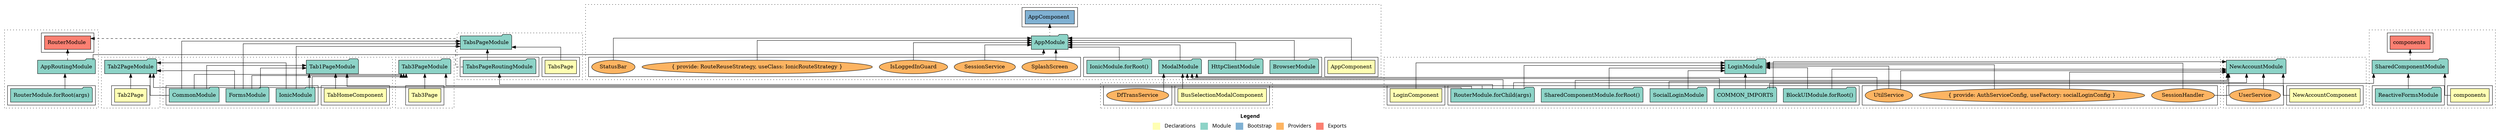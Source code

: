 digraph dependencies { node [shape="rect", style="filled", colorscheme=set312]; ranksep=0.4; compound=false; remincross=true; splines=true; splines=ortho; rankdir=LR; rankdir=TB; rankdir=BT; label=<<table BORDER="0"> <tr> <td colspan="5" align="center"><b>Legend</b></td> </tr> <tr> <td> <table BORDER="0"> <tr> <td bgcolor="#ffffb3" width="20"></td> <td>  Declarations</td> </tr> </table> </td> <td> <table BORDER="0"> <tr> <td bgcolor="#8dd3c7" width="20"></td> <td>  Module</td> </tr> </table> </td> <td> <table BORDER="0"> <tr> <td bgcolor="#80b1d3" width="20"></td> <td>  Bootstrap</td> </tr> </table> </td> <td> <table BORDER="0"> <tr> <td bgcolor="#fdb462" width="20"></td> <td>  Providers</td> </tr> </table> </td> <td> <table BORDER="0"> <tr> <td bgcolor="#fb8072" width="20"></td> <td>  Exports</td> </tr> </table> </td> </tr></table>>; ratio=compress; fontname="sans-serif";  subgraph "cluster_AppRoutingModule" { label=""; style="dotted";node [shape="folder", fillcolor=1]; subgraph cluster_AppRoutingModule_declarations { style="solid";node [style="filled", shape="rect"]; }    subgraph cluster_AppRoutingModule_imports { style="solid"; node [style="filled", fillcolor=1, shape="rect"];    "RouterModule.forRoot(args)" [label="RouterModule.forRoot(args)", shape="folder"];   }    "RouterModule.forRoot(args)" -> "AppRoutingModule" [lhead="cluster_AppRoutingModule", ltail="cluster_AppRoutingModule_imports"];     subgraph cluster_AppRoutingModule_exports { style="solid";node [style="filled", fillcolor=4, shape="rect"];"RouterModule " [label="RouterModule ", shape="rect"]}  "AppRoutingModule" -> "RouterModule " [style="dashed", ltail="cluster_AppRoutingModule" lhead="cluster_AppRoutingModule_exports"];    subgraph cluster_AppRoutingModule_bootstrap { style="solid"; node [style="filled", fillcolor=5, shape="rect"];  }    subgraph cluster_AppRoutingModule_providers { style="solid"; node [style="filled", fillcolor=6, shape="rect"];   }     }  subgraph "cluster_AppModule" { label=""; style="dotted";node [shape="folder", fillcolor=1]; subgraph cluster_AppModule_declarations { style="solid";node [style="filled", shape="rect"]; node [fillcolor=2]; "AppComponent"; }  "AppComponent" -> "AppModule" [style="solid", lhead="cluster_AppModule" ltail="cluster_AppModule_declarations"]; subgraph "cluster_AppModule_AppComponent_providers" { style="solid";  }    subgraph cluster_AppModule_imports { style="solid"; node [style="filled", fillcolor=1, shape="rect"];    "BrowserModule" [label="BrowserModule", shape="folder"];    "AppRoutingModule" [label="AppRoutingModule", shape="folder"];    "HttpClientModule" [label="HttpClientModule", shape="folder"];    "ModalModule" [label="ModalModule", shape="folder"];    "IonicModule.forRoot()" [label="IonicModule.forRoot()", shape="folder"];   }    "BrowserModule" -> "AppModule" [lhead="cluster_AppModule", ltail="cluster_AppModule_imports"];    "AppRoutingModule" -> "AppModule" [lhead="cluster_AppModule", ltail="cluster_AppModule_imports"];    "HttpClientModule" -> "AppModule" [lhead="cluster_AppModule", ltail="cluster_AppModule_imports"];    "ModalModule" -> "AppModule" [lhead="cluster_AppModule", ltail="cluster_AppModule_imports"];    "IonicModule.forRoot()" -> "AppModule" [lhead="cluster_AppModule", ltail="cluster_AppModule_imports"];     subgraph cluster_AppModule_exports { style="solid";node [style="filled", fillcolor=4, shape="rect"];}    subgraph cluster_AppModule_bootstrap { style="solid"; node [style="filled", fillcolor=5, shape="rect"];  "AppComponent " [label="AppComponent ", shape="rect"]  }  "AppModule" -> "AppComponent " [style="dotted", lhead="cluster_AppModule_bootstrap" ltail="cluster_AppModule"];    subgraph cluster_AppModule_providers { style="solid"; node [style="filled", fillcolor=6, shape="rect"];    "StatusBar" [label="StatusBar", shape="oval"];    "SplashScreen" [label="SplashScreen", shape="oval"];    "SessionService" [label="SessionService", shape="oval"];    "IsLoggedInGuard" [label="IsLoggedInGuard", shape="oval"];    "{ provide: RouteReuseStrategy, useClass: IonicRouteStrategy }" [label="{ provide: RouteReuseStrategy, useClass: IonicRouteStrategy }", shape="oval"];   }    "StatusBar" -> "AppModule" [lhead="cluster_AppModule", ltail="cluster_AppModule_providers"];    "SplashScreen" -> "AppModule" [lhead="cluster_AppModule", ltail="cluster_AppModule_providers"];    "SessionService" -> "AppModule" [lhead="cluster_AppModule", ltail="cluster_AppModule_providers"];    "IsLoggedInGuard" -> "AppModule" [lhead="cluster_AppModule", ltail="cluster_AppModule_providers"];    "{ provide: RouteReuseStrategy, useClass: IonicRouteStrategy }" -> "AppModule" [lhead="cluster_AppModule", ltail="cluster_AppModule_providers"];     }  subgraph "cluster_LoginModule" { label=""; style="dotted";node [shape="folder", fillcolor=1]; subgraph cluster_LoginModule_declarations { style="solid";node [style="filled", shape="rect"]; node [fillcolor=2]; "LoginComponent"; }  "LoginComponent" -> "LoginModule" [style="solid", lhead="cluster_LoginModule" ltail="cluster_LoginModule_declarations"]; subgraph "cluster_LoginModule_LoginComponent_providers" { style="solid";  }    subgraph cluster_LoginModule_imports { style="solid"; node [style="filled", fillcolor=1, shape="rect"];    "COMMON_IMPORTS" [label="COMMON_IMPORTS", shape="folder"];    "SocialLoginModule" [label="SocialLoginModule", shape="folder"];    "BlockUIModule.forRoot()" [label="BlockUIModule.forRoot()", shape="folder"];    "SharedComponentModule.forRoot()" [label="SharedComponentModule.forRoot()", shape="folder"];    "RouterModule.forChild(args)" [label="RouterModule.forChild(args)", shape="folder"];   }    "COMMON_IMPORTS" -> "LoginModule" [lhead="cluster_LoginModule", ltail="cluster_LoginModule_imports"];    "SocialLoginModule" -> "LoginModule" [lhead="cluster_LoginModule", ltail="cluster_LoginModule_imports"];    "BlockUIModule.forRoot()" -> "LoginModule" [lhead="cluster_LoginModule", ltail="cluster_LoginModule_imports"];    "SharedComponentModule.forRoot()" -> "LoginModule" [lhead="cluster_LoginModule", ltail="cluster_LoginModule_imports"];    "RouterModule.forChild(args)" -> "LoginModule" [lhead="cluster_LoginModule", ltail="cluster_LoginModule_imports"];     subgraph cluster_LoginModule_exports { style="solid";node [style="filled", fillcolor=4, shape="rect"];}    subgraph cluster_LoginModule_bootstrap { style="solid"; node [style="filled", fillcolor=5, shape="rect"];  }    subgraph cluster_LoginModule_providers { style="solid"; node [style="filled", fillcolor=6, shape="rect"];    "UtilService" [label="UtilService", shape="oval"];    "SessionHandler" [label="SessionHandler", shape="oval"];    "{ provide: AuthServiceConfig, useFactory: socialLoginConfig }" [label="{ provide: AuthServiceConfig, useFactory: socialLoginConfig }", shape="oval"];   }    "UtilService" -> "LoginModule" [lhead="cluster_LoginModule", ltail="cluster_LoginModule_providers"];    "SessionHandler" -> "LoginModule" [lhead="cluster_LoginModule", ltail="cluster_LoginModule_providers"];    "{ provide: AuthServiceConfig, useFactory: socialLoginConfig }" -> "LoginModule" [lhead="cluster_LoginModule", ltail="cluster_LoginModule_providers"];     }  subgraph "cluster_ModalModule" { label=""; style="dotted";node [shape="folder", fillcolor=1]; subgraph cluster_ModalModule_declarations { style="solid";node [style="filled", shape="rect"]; node [fillcolor=2]; "BusSelectionModalComponent"; }  "BusSelectionModalComponent" -> "ModalModule" [style="solid", lhead="cluster_ModalModule" ltail="cluster_ModalModule_declarations"]; subgraph "cluster_ModalModule_BusSelectionModalComponent_providers" { style="solid";  }    subgraph cluster_ModalModule_imports { style="solid"; node [style="filled", fillcolor=1, shape="rect"];    "COMMON_IMPORTS" [label="COMMON_IMPORTS", shape="folder"];    "RouterModule.forChild(args)" [label="RouterModule.forChild(args)", shape="folder"];   }    "COMMON_IMPORTS" -> "ModalModule" [lhead="cluster_ModalModule", ltail="cluster_ModalModule_imports"];    "RouterModule.forChild(args)" -> "ModalModule" [lhead="cluster_ModalModule", ltail="cluster_ModalModule_imports"];     subgraph cluster_ModalModule_exports { style="solid";node [style="filled", fillcolor=4, shape="rect"];}    subgraph cluster_ModalModule_bootstrap { style="solid"; node [style="filled", fillcolor=5, shape="rect"];  }    subgraph cluster_ModalModule_providers { style="solid"; node [style="filled", fillcolor=6, shape="rect"];    "DfTransService" [label="DfTransService", shape="oval"];    "UtilService" [label="UtilService", shape="oval"];   }    "DfTransService" -> "ModalModule" [lhead="cluster_ModalModule", ltail="cluster_ModalModule_providers"];    "UtilService" -> "ModalModule" [lhead="cluster_ModalModule", ltail="cluster_ModalModule_providers"];     }  subgraph "cluster_NewAccountModule" { label=""; style="dotted";node [shape="folder", fillcolor=1]; subgraph cluster_NewAccountModule_declarations { style="solid";node [style="filled", shape="rect"]; node [fillcolor=2]; "NewAccountComponent"; }  "NewAccountComponent" -> "NewAccountModule" [style="solid", lhead="cluster_NewAccountModule" ltail="cluster_NewAccountModule_declarations"]; subgraph "cluster_NewAccountModule_NewAccountComponent_providers" { style="solid";  }    subgraph cluster_NewAccountModule_imports { style="solid"; node [style="filled", fillcolor=1, shape="rect"];    "COMMON_IMPORTS" [label="COMMON_IMPORTS", shape="folder"];    "SocialLoginModule" [label="SocialLoginModule", shape="folder"];    "BlockUIModule.forRoot()" [label="BlockUIModule.forRoot()", shape="folder"];    "SharedComponentModule.forRoot()" [label="SharedComponentModule.forRoot()", shape="folder"];    "RouterModule.forChild(args)" [label="RouterModule.forChild(args)", shape="folder"];   }    "COMMON_IMPORTS" -> "NewAccountModule" [lhead="cluster_NewAccountModule", ltail="cluster_NewAccountModule_imports"];    "SocialLoginModule" -> "NewAccountModule" [lhead="cluster_NewAccountModule", ltail="cluster_NewAccountModule_imports"];    "BlockUIModule.forRoot()" -> "NewAccountModule" [lhead="cluster_NewAccountModule", ltail="cluster_NewAccountModule_imports"];    "SharedComponentModule.forRoot()" -> "NewAccountModule" [lhead="cluster_NewAccountModule", ltail="cluster_NewAccountModule_imports"];    "RouterModule.forChild(args)" -> "NewAccountModule" [lhead="cluster_NewAccountModule", ltail="cluster_NewAccountModule_imports"];     subgraph cluster_NewAccountModule_exports { style="solid";node [style="filled", fillcolor=4, shape="rect"];}    subgraph cluster_NewAccountModule_bootstrap { style="solid"; node [style="filled", fillcolor=5, shape="rect"];  }    subgraph cluster_NewAccountModule_providers { style="solid"; node [style="filled", fillcolor=6, shape="rect"];    "UserService" [label="UserService", shape="oval"];    "UtilService" [label="UtilService", shape="oval"];    "SessionHandler" [label="SessionHandler", shape="oval"];    "{ provide: AuthServiceConfig, useFactory: socialLoginConfig }" [label="{ provide: AuthServiceConfig, useFactory: socialLoginConfig }", shape="oval"];   }    "UserService" -> "NewAccountModule" [lhead="cluster_NewAccountModule", ltail="cluster_NewAccountModule_providers"];    "UtilService" -> "NewAccountModule" [lhead="cluster_NewAccountModule", ltail="cluster_NewAccountModule_providers"];    "SessionHandler" -> "NewAccountModule" [lhead="cluster_NewAccountModule", ltail="cluster_NewAccountModule_providers"];    "{ provide: AuthServiceConfig, useFactory: socialLoginConfig }" -> "NewAccountModule" [lhead="cluster_NewAccountModule", ltail="cluster_NewAccountModule_providers"];     }  subgraph "cluster_Tab1PageModule" { label=""; style="dotted";node [shape="folder", fillcolor=1]; subgraph cluster_Tab1PageModule_declarations { style="solid";node [style="filled", shape="rect"]; node [fillcolor=2]; "TabHomeComponent"; }  "TabHomeComponent" -> "Tab1PageModule" [style="solid", lhead="cluster_Tab1PageModule" ltail="cluster_Tab1PageModule_declarations"]; subgraph "cluster_Tab1PageModule_Tab1Page_providers" { style="solid";  }    subgraph cluster_Tab1PageModule_imports { style="solid"; node [style="filled", fillcolor=1, shape="rect"];    "IonicModule" [label="IonicModule", shape="folder"];    "CommonModule" [label="CommonModule", shape="folder"];    "FormsModule" [label="FormsModule", shape="folder"];    "RouterModule.forChild(args)" [label="RouterModule.forChild(args)", shape="folder"];   }    "IonicModule" -> "Tab1PageModule" [lhead="cluster_Tab1PageModule", ltail="cluster_Tab1PageModule_imports"];    "CommonModule" -> "Tab1PageModule" [lhead="cluster_Tab1PageModule", ltail="cluster_Tab1PageModule_imports"];    "FormsModule" -> "Tab1PageModule" [lhead="cluster_Tab1PageModule", ltail="cluster_Tab1PageModule_imports"];    "RouterModule.forChild(args)" -> "Tab1PageModule" [lhead="cluster_Tab1PageModule", ltail="cluster_Tab1PageModule_imports"];     subgraph cluster_Tab1PageModule_exports { style="solid";node [style="filled", fillcolor=4, shape="rect"];}    subgraph cluster_Tab1PageModule_bootstrap { style="solid"; node [style="filled", fillcolor=5, shape="rect"];  }    subgraph cluster_Tab1PageModule_providers { style="solid"; node [style="filled", fillcolor=6, shape="rect"];   }     }  subgraph "cluster_Tab2PageModule" { label=""; style="dotted";node [shape="folder", fillcolor=1]; subgraph cluster_Tab2PageModule_declarations { style="solid";node [style="filled", shape="rect"]; node [fillcolor=2]; "Tab2Page"; }  "Tab2Page" -> "Tab2PageModule" [style="solid", lhead="cluster_Tab2PageModule" ltail="cluster_Tab2PageModule_declarations"]; subgraph "cluster_Tab2PageModule_Tab2Page_providers" { style="solid";  }    subgraph cluster_Tab2PageModule_imports { style="solid"; node [style="filled", fillcolor=1, shape="rect"];    "IonicModule" [label="IonicModule", shape="folder"];    "CommonModule" [label="CommonModule", shape="folder"];    "FormsModule" [label="FormsModule", shape="folder"];    "RouterModule.forChild(args)" [label="RouterModule.forChild(args)", shape="folder"];   }    "IonicModule" -> "Tab2PageModule" [lhead="cluster_Tab2PageModule", ltail="cluster_Tab2PageModule_imports"];    "CommonModule" -> "Tab2PageModule" [lhead="cluster_Tab2PageModule", ltail="cluster_Tab2PageModule_imports"];    "FormsModule" -> "Tab2PageModule" [lhead="cluster_Tab2PageModule", ltail="cluster_Tab2PageModule_imports"];    "RouterModule.forChild(args)" -> "Tab2PageModule" [lhead="cluster_Tab2PageModule", ltail="cluster_Tab2PageModule_imports"];     subgraph cluster_Tab2PageModule_exports { style="solid";node [style="filled", fillcolor=4, shape="rect"];}    subgraph cluster_Tab2PageModule_bootstrap { style="solid"; node [style="filled", fillcolor=5, shape="rect"];  }    subgraph cluster_Tab2PageModule_providers { style="solid"; node [style="filled", fillcolor=6, shape="rect"];   }     }  subgraph "cluster_Tab3PageModule" { label=""; style="dotted";node [shape="folder", fillcolor=1]; subgraph cluster_Tab3PageModule_declarations { style="solid";node [style="filled", shape="rect"]; node [fillcolor=2]; "Tab3Page"; }  "Tab3Page" -> "Tab3PageModule" [style="solid", lhead="cluster_Tab3PageModule" ltail="cluster_Tab3PageModule_declarations"]; subgraph "cluster_Tab3PageModule_Tab3Page_providers" { style="solid";  }    subgraph cluster_Tab3PageModule_imports { style="solid"; node [style="filled", fillcolor=1, shape="rect"];    "IonicModule" [label="IonicModule", shape="folder"];    "CommonModule" [label="CommonModule", shape="folder"];    "FormsModule" [label="FormsModule", shape="folder"];    "RouterModule.forChild(args)" [label="RouterModule.forChild(args)", shape="folder"];   }    "IonicModule" -> "Tab3PageModule" [lhead="cluster_Tab3PageModule", ltail="cluster_Tab3PageModule_imports"];    "CommonModule" -> "Tab3PageModule" [lhead="cluster_Tab3PageModule", ltail="cluster_Tab3PageModule_imports"];    "FormsModule" -> "Tab3PageModule" [lhead="cluster_Tab3PageModule", ltail="cluster_Tab3PageModule_imports"];    "RouterModule.forChild(args)" -> "Tab3PageModule" [lhead="cluster_Tab3PageModule", ltail="cluster_Tab3PageModule_imports"];     subgraph cluster_Tab3PageModule_exports { style="solid";node [style="filled", fillcolor=4, shape="rect"];}    subgraph cluster_Tab3PageModule_bootstrap { style="solid"; node [style="filled", fillcolor=5, shape="rect"];  }    subgraph cluster_Tab3PageModule_providers { style="solid"; node [style="filled", fillcolor=6, shape="rect"];   }     }  subgraph "cluster_TabsPageModule" { label=""; style="dotted";node [shape="folder", fillcolor=1]; subgraph cluster_TabsPageModule_declarations { style="solid";node [style="filled", shape="rect"]; node [fillcolor=2]; "TabsPage"; }  "TabsPage" -> "TabsPageModule" [style="solid", lhead="cluster_TabsPageModule" ltail="cluster_TabsPageModule_declarations"]; subgraph "cluster_TabsPageModule_TabsPage_providers" { style="solid";  }    subgraph cluster_TabsPageModule_imports { style="solid"; node [style="filled", fillcolor=1, shape="rect"];    "IonicModule" [label="IonicModule", shape="folder"];    "CommonModule" [label="CommonModule", shape="folder"];    "FormsModule" [label="FormsModule", shape="folder"];    "TabsPageRoutingModule" [label="TabsPageRoutingModule", shape="folder"];   }    "IonicModule" -> "TabsPageModule" [lhead="cluster_TabsPageModule", ltail="cluster_TabsPageModule_imports"];    "CommonModule" -> "TabsPageModule" [lhead="cluster_TabsPageModule", ltail="cluster_TabsPageModule_imports"];    "FormsModule" -> "TabsPageModule" [lhead="cluster_TabsPageModule", ltail="cluster_TabsPageModule_imports"];    "TabsPageRoutingModule" -> "TabsPageModule" [lhead="cluster_TabsPageModule", ltail="cluster_TabsPageModule_imports"];     subgraph cluster_TabsPageModule_exports { style="solid";node [style="filled", fillcolor=4, shape="rect"];}    subgraph cluster_TabsPageModule_bootstrap { style="solid"; node [style="filled", fillcolor=5, shape="rect"];  }    subgraph cluster_TabsPageModule_providers { style="solid"; node [style="filled", fillcolor=6, shape="rect"];   }     }  subgraph "cluster_TabsPageRoutingModule" { label=""; style="dotted";node [shape="folder", fillcolor=1]; subgraph cluster_TabsPageRoutingModule_declarations { style="solid";node [style="filled", shape="rect"]; }    subgraph cluster_TabsPageRoutingModule_imports { style="solid"; node [style="filled", fillcolor=1, shape="rect"];    "RouterModule.forChild(args)" [label="RouterModule.forChild(args)", shape="folder"];   }    "RouterModule.forChild(args)" -> "TabsPageRoutingModule" [lhead="cluster_TabsPageRoutingModule", ltail="cluster_TabsPageRoutingModule_imports"];     subgraph cluster_TabsPageRoutingModule_exports { style="solid";node [style="filled", fillcolor=4, shape="rect"];"RouterModule " [label="RouterModule ", shape="rect"]}  "TabsPageRoutingModule" -> "RouterModule " [style="dashed", ltail="cluster_TabsPageRoutingModule" lhead="cluster_TabsPageRoutingModule_exports"];    subgraph cluster_TabsPageRoutingModule_bootstrap { style="solid"; node [style="filled", fillcolor=5, shape="rect"];  }    subgraph cluster_TabsPageRoutingModule_providers { style="solid"; node [style="filled", fillcolor=6, shape="rect"];   }     }  subgraph "cluster_SharedComponentModule" { label=""; style="dotted";node [shape="folder", fillcolor=1]; subgraph cluster_SharedComponentModule_declarations { style="solid";node [style="filled", shape="rect"]; node [fillcolor=2]; "components"; }  "components" -> "SharedComponentModule" [style="solid", lhead="cluster_SharedComponentModule" ltail="cluster_SharedComponentModule_declarations"]; subgraph "cluster_SharedComponentModule_components_providers" { style="solid";  }    subgraph cluster_SharedComponentModule_imports { style="solid"; node [style="filled", fillcolor=1, shape="rect"];    "COMMON_IMPORTS" [label="COMMON_IMPORTS", shape="folder"];    "ReactiveFormsModule" [label="ReactiveFormsModule", shape="folder"];   }    "COMMON_IMPORTS" -> "SharedComponentModule" [lhead="cluster_SharedComponentModule", ltail="cluster_SharedComponentModule_imports"];    "ReactiveFormsModule" -> "SharedComponentModule" [lhead="cluster_SharedComponentModule", ltail="cluster_SharedComponentModule_imports"];     subgraph cluster_SharedComponentModule_exports { style="solid";node [style="filled", fillcolor=4, shape="rect"];"components " [label="components ", shape="rect"]}  "SharedComponentModule" -> "components " [style="dashed", ltail="cluster_SharedComponentModule" lhead="cluster_SharedComponentModule_exports"];    subgraph cluster_SharedComponentModule_bootstrap { style="solid"; node [style="filled", fillcolor=5, shape="rect"];  }    subgraph cluster_SharedComponentModule_providers { style="solid"; node [style="filled", fillcolor=6, shape="rect"];   }     }  }
